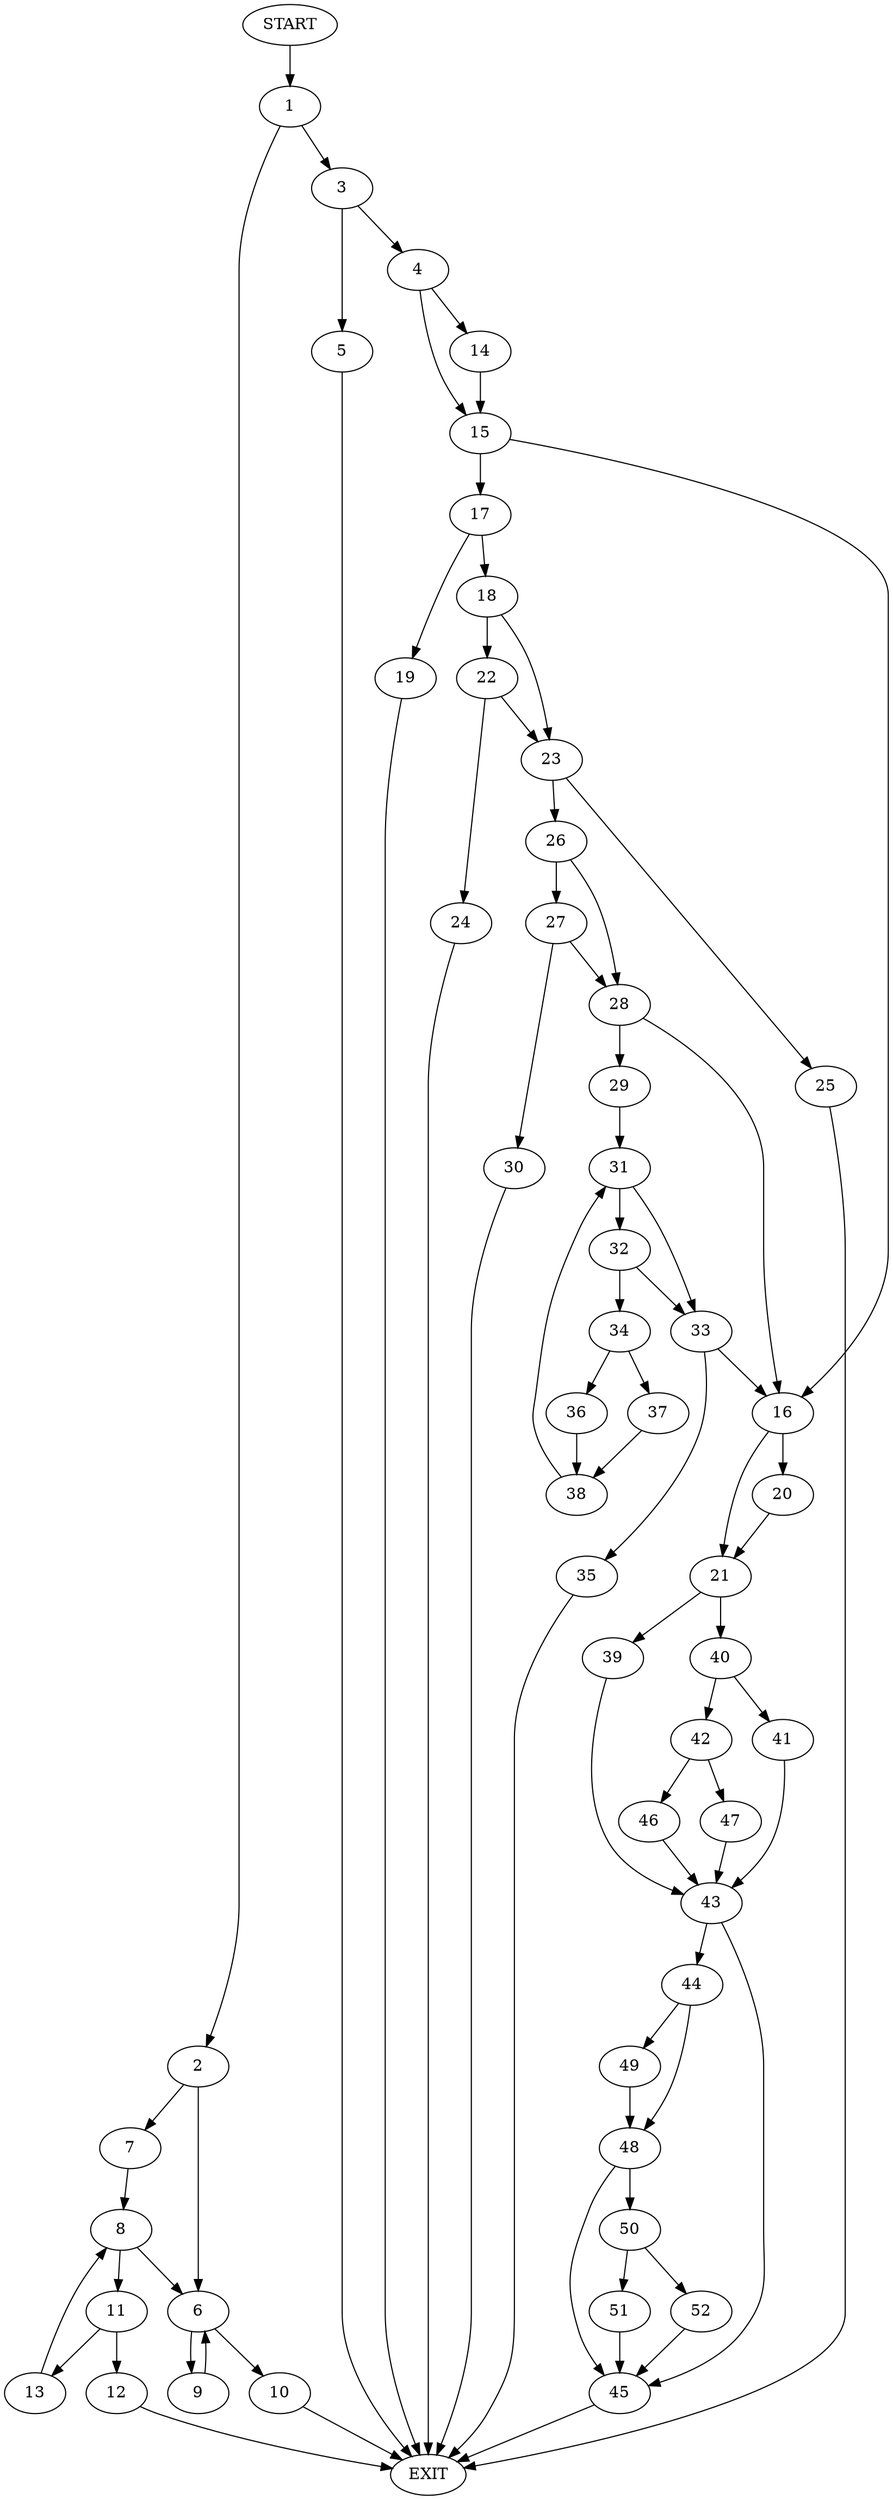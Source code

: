 digraph {
0 [label="START"]
53 [label="EXIT"]
0 -> 1
1 -> 2
1 -> 3
3 -> 4
3 -> 5
2 -> 6
2 -> 7
7 -> 8
6 -> 9
6 -> 10
8 -> 6
8 -> 11
11 -> 12
11 -> 13
13 -> 8
12 -> 53
9 -> 6
10 -> 53
4 -> 14
4 -> 15
5 -> 53
14 -> 15
15 -> 16
15 -> 17
17 -> 18
17 -> 19
16 -> 20
16 -> 21
18 -> 22
18 -> 23
19 -> 53
22 -> 24
22 -> 23
23 -> 25
23 -> 26
24 -> 53
26 -> 27
26 -> 28
25 -> 53
28 -> 16
28 -> 29
27 -> 30
27 -> 28
30 -> 53
29 -> 31
31 -> 32
31 -> 33
32 -> 34
32 -> 33
33 -> 16
33 -> 35
34 -> 36
34 -> 37
36 -> 38
37 -> 38
38 -> 31
35 -> 53
20 -> 21
21 -> 39
21 -> 40
40 -> 41
40 -> 42
39 -> 43
43 -> 44
43 -> 45
41 -> 43
42 -> 46
42 -> 47
46 -> 43
47 -> 43
44 -> 48
44 -> 49
45 -> 53
49 -> 48
48 -> 50
48 -> 45
50 -> 51
50 -> 52
52 -> 45
51 -> 45
}
